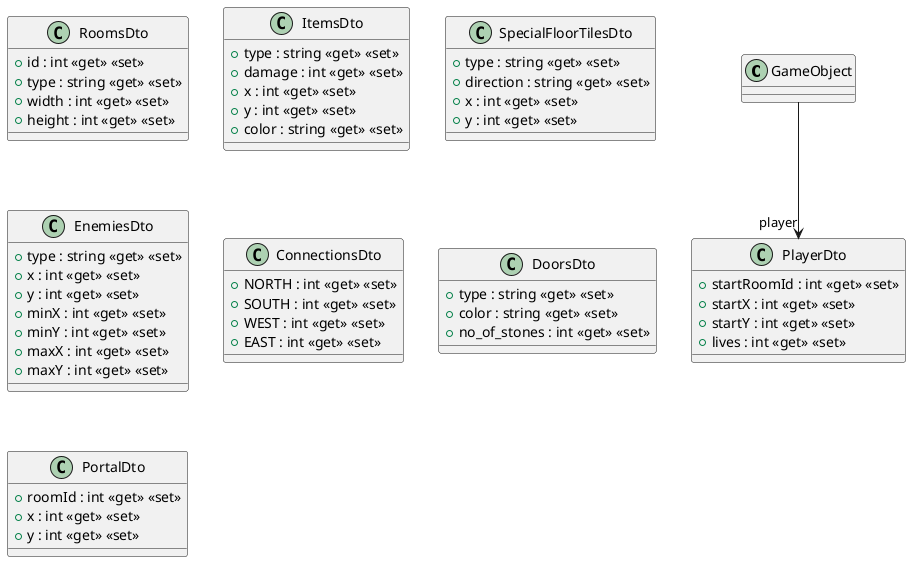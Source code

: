 @startuml
class GameObject {
}
class RoomsDto {
    + id : int <<get>> <<set>>
    + type : string <<get>> <<set>>
    + width : int <<get>> <<set>>
    + height : int <<get>> <<set>>
}
class ItemsDto {
    + type : string <<get>> <<set>>
    + damage : int <<get>> <<set>>
    + x : int <<get>> <<set>>
    + y : int <<get>> <<set>>
    + color : string <<get>> <<set>>
}
class SpecialFloorTilesDto {
    + type : string <<get>> <<set>>
    + direction : string <<get>> <<set>>
    + x : int <<get>> <<set>>
    + y : int <<get>> <<set>>
}
class EnemiesDto {
    + type : string <<get>> <<set>>
    + x : int <<get>> <<set>>
    + y : int <<get>> <<set>>
    + minX : int <<get>> <<set>>
    + minY : int <<get>> <<set>>
    + maxX : int <<get>> <<set>>
    + maxY : int <<get>> <<set>>
}
class ConnectionsDto {
    + NORTH : int <<get>> <<set>>
    + SOUTH : int <<get>> <<set>>
    + WEST : int <<get>> <<set>>
    + EAST : int <<get>> <<set>>
}
class DoorsDto {
    + type : string <<get>> <<set>>
    + color : string <<get>> <<set>>
    + no_of_stones : int <<get>> <<set>>
}
class PortalDto {
    + roomId : int <<get>> <<set>>
    + x : int <<get>> <<set>>
    + y : int <<get>> <<set>>
}
class PlayerDto {
    + startRoomId : int <<get>> <<set>>
    + startX : int <<get>> <<set>>
    + startY : int <<get>> <<set>>
    + lives : int <<get>> <<set>>
}
GameObject --> "player" PlayerDto
@enduml
